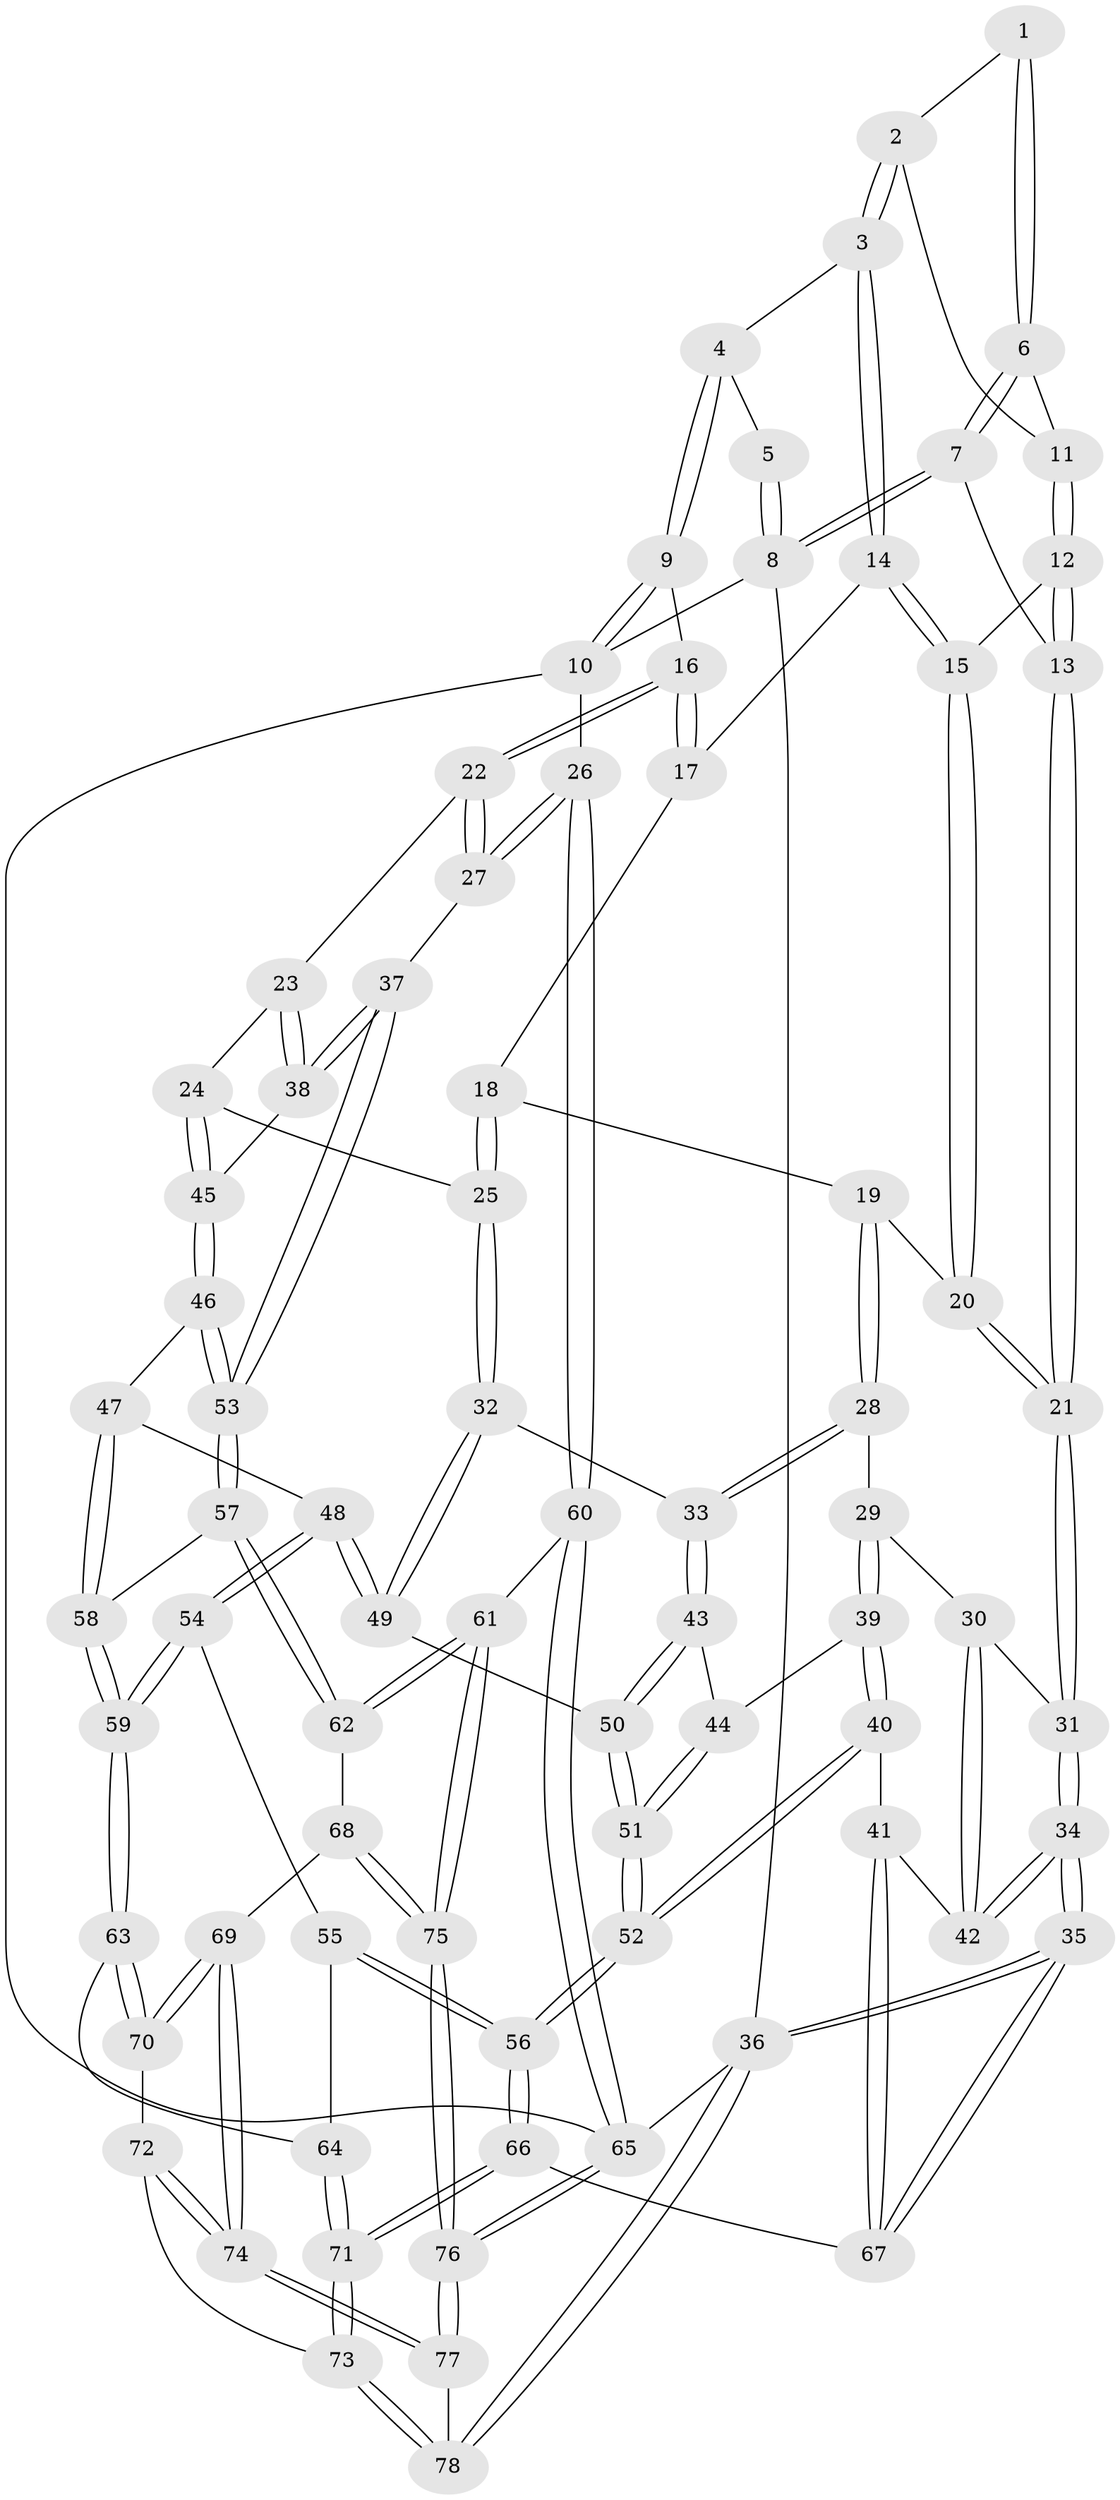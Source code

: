 // Generated by graph-tools (version 1.1) at 2025/03/03/09/25 03:03:20]
// undirected, 78 vertices, 192 edges
graph export_dot {
graph [start="1"]
  node [color=gray90,style=filled];
  1 [pos="+0.1687699427835502+0"];
  2 [pos="+0.2169577393086183+0.04861319325086095"];
  3 [pos="+0.4087146524513384+0.05176245429988718"];
  4 [pos="+0.4118602954390402+0"];
  5 [pos="+0.16490237954618245+0"];
  6 [pos="+0.14525726251133567+0.06789801145348318"];
  7 [pos="+0+0"];
  8 [pos="+0+0"];
  9 [pos="+1+0"];
  10 [pos="+1+0"];
  11 [pos="+0.16784938284757922+0.10153611336933052"];
  12 [pos="+0.17013712697876052+0.1500656854573464"];
  13 [pos="+0+0.0037924062694371574"];
  14 [pos="+0.41239118868135366+0.0726669109315923"];
  15 [pos="+0.1906910955155135+0.1877659284849259"];
  16 [pos="+0.737963330318837+0.1882940255621997"];
  17 [pos="+0.44148253517708563+0.11477425244333954"];
  18 [pos="+0.4049322342060538+0.26505233058253264"];
  19 [pos="+0.19007697862283615+0.34502025495793265"];
  20 [pos="+0.1697122902465494+0.3150558221839226"];
  21 [pos="+0+0.20435150818444484"];
  22 [pos="+0.7364164539693234+0.27050852075832177"];
  23 [pos="+0.6271828664492846+0.39825935418829156"];
  24 [pos="+0.5779193971936307+0.42134421986919174"];
  25 [pos="+0.5203660303270689+0.4226650386982272"];
  26 [pos="+1+0.5150407477320134"];
  27 [pos="+1+0.509447812608208"];
  28 [pos="+0.19578999357132784+0.408731218241296"];
  29 [pos="+0.19523390664021936+0.4101952264590565"];
  30 [pos="+0.08924065868291857+0.467362206113619"];
  31 [pos="+0+0.45470442740182404"];
  32 [pos="+0.4666974235283747+0.4628515368543605"];
  33 [pos="+0.4443376173802898+0.4696302117004606"];
  34 [pos="+0+0.7196348664330641"];
  35 [pos="+0+1"];
  36 [pos="+0+1"];
  37 [pos="+0.807471814597282+0.6279849760101238"];
  38 [pos="+0.7533837083887143+0.5706635770681019"];
  39 [pos="+0.20714985099749417+0.47822049133072164"];
  40 [pos="+0.16107565191620202+0.590319054090729"];
  41 [pos="+0.042369810470183414+0.6875947009373524"];
  42 [pos="+0.009270153538307194+0.6821861323150343"];
  43 [pos="+0.39852210135918603+0.5341418472612223"];
  44 [pos="+0.2792589901152745+0.567814472076093"];
  45 [pos="+0.5957301454211453+0.5889046169664137"];
  46 [pos="+0.594789017154719+0.6061037443640626"];
  47 [pos="+0.5835104919836868+0.6225801845753545"];
  48 [pos="+0.5106310998407424+0.650114313804947"];
  49 [pos="+0.48215559915823303+0.6108272035523901"];
  50 [pos="+0.3848158454215197+0.6292610261566658"];
  51 [pos="+0.31433147271942824+0.737380953456103"];
  52 [pos="+0.31412182120548177+0.7386515457377725"];
  53 [pos="+0.7811975268247054+0.6742534701685589"];
  54 [pos="+0.5058807486604157+0.6629071806535143"];
  55 [pos="+0.46815379961415454+0.709448111595313"];
  56 [pos="+0.315155483798697+0.7799524541014585"];
  57 [pos="+0.7779154567548369+0.6871917941300869"];
  58 [pos="+0.6318920809167217+0.7571764126723197"];
  59 [pos="+0.6216917272911839+0.7694438158249552"];
  60 [pos="+1+0.8497049501955456"];
  61 [pos="+0.9110696879924483+0.8617071303424738"];
  62 [pos="+0.8072846748325778+0.7617916046090805"];
  63 [pos="+0.6090361334874239+0.7938152365008949"];
  64 [pos="+0.5799886361173824+0.7876502655917106"];
  65 [pos="+1+1"];
  66 [pos="+0.3002007502971289+0.8200360298783096"];
  67 [pos="+0.21725417808886785+0.8038584113209044"];
  68 [pos="+0.7035852760186554+0.8907115999708655"];
  69 [pos="+0.6336153316063952+0.844194284933617"];
  70 [pos="+0.610975805694191+0.8112846083592535"];
  71 [pos="+0.3083623824138493+0.8390947059781848"];
  72 [pos="+0.5386418237351385+0.8724189015056953"];
  73 [pos="+0.3159681808940664+0.8686575649201543"];
  74 [pos="+0.5578754325437263+1"];
  75 [pos="+0.7612235041822013+1"];
  76 [pos="+0.7061031482642549+1"];
  77 [pos="+0.5307524230008756+1"];
  78 [pos="+0.3327441601573424+1"];
  1 -- 2;
  1 -- 6;
  1 -- 6;
  2 -- 3;
  2 -- 3;
  2 -- 11;
  3 -- 4;
  3 -- 14;
  3 -- 14;
  4 -- 5;
  4 -- 9;
  4 -- 9;
  5 -- 8;
  5 -- 8;
  6 -- 7;
  6 -- 7;
  6 -- 11;
  7 -- 8;
  7 -- 8;
  7 -- 13;
  8 -- 10;
  8 -- 36;
  9 -- 10;
  9 -- 10;
  9 -- 16;
  10 -- 26;
  10 -- 65;
  11 -- 12;
  11 -- 12;
  12 -- 13;
  12 -- 13;
  12 -- 15;
  13 -- 21;
  13 -- 21;
  14 -- 15;
  14 -- 15;
  14 -- 17;
  15 -- 20;
  15 -- 20;
  16 -- 17;
  16 -- 17;
  16 -- 22;
  16 -- 22;
  17 -- 18;
  18 -- 19;
  18 -- 25;
  18 -- 25;
  19 -- 20;
  19 -- 28;
  19 -- 28;
  20 -- 21;
  20 -- 21;
  21 -- 31;
  21 -- 31;
  22 -- 23;
  22 -- 27;
  22 -- 27;
  23 -- 24;
  23 -- 38;
  23 -- 38;
  24 -- 25;
  24 -- 45;
  24 -- 45;
  25 -- 32;
  25 -- 32;
  26 -- 27;
  26 -- 27;
  26 -- 60;
  26 -- 60;
  27 -- 37;
  28 -- 29;
  28 -- 33;
  28 -- 33;
  29 -- 30;
  29 -- 39;
  29 -- 39;
  30 -- 31;
  30 -- 42;
  30 -- 42;
  31 -- 34;
  31 -- 34;
  32 -- 33;
  32 -- 49;
  32 -- 49;
  33 -- 43;
  33 -- 43;
  34 -- 35;
  34 -- 35;
  34 -- 42;
  34 -- 42;
  35 -- 36;
  35 -- 36;
  35 -- 67;
  35 -- 67;
  36 -- 78;
  36 -- 78;
  36 -- 65;
  37 -- 38;
  37 -- 38;
  37 -- 53;
  37 -- 53;
  38 -- 45;
  39 -- 40;
  39 -- 40;
  39 -- 44;
  40 -- 41;
  40 -- 52;
  40 -- 52;
  41 -- 42;
  41 -- 67;
  41 -- 67;
  43 -- 44;
  43 -- 50;
  43 -- 50;
  44 -- 51;
  44 -- 51;
  45 -- 46;
  45 -- 46;
  46 -- 47;
  46 -- 53;
  46 -- 53;
  47 -- 48;
  47 -- 58;
  47 -- 58;
  48 -- 49;
  48 -- 49;
  48 -- 54;
  48 -- 54;
  49 -- 50;
  50 -- 51;
  50 -- 51;
  51 -- 52;
  51 -- 52;
  52 -- 56;
  52 -- 56;
  53 -- 57;
  53 -- 57;
  54 -- 55;
  54 -- 59;
  54 -- 59;
  55 -- 56;
  55 -- 56;
  55 -- 64;
  56 -- 66;
  56 -- 66;
  57 -- 58;
  57 -- 62;
  57 -- 62;
  58 -- 59;
  58 -- 59;
  59 -- 63;
  59 -- 63;
  60 -- 61;
  60 -- 65;
  60 -- 65;
  61 -- 62;
  61 -- 62;
  61 -- 75;
  61 -- 75;
  62 -- 68;
  63 -- 64;
  63 -- 70;
  63 -- 70;
  64 -- 71;
  64 -- 71;
  65 -- 76;
  65 -- 76;
  66 -- 67;
  66 -- 71;
  66 -- 71;
  68 -- 69;
  68 -- 75;
  68 -- 75;
  69 -- 70;
  69 -- 70;
  69 -- 74;
  69 -- 74;
  70 -- 72;
  71 -- 73;
  71 -- 73;
  72 -- 73;
  72 -- 74;
  72 -- 74;
  73 -- 78;
  73 -- 78;
  74 -- 77;
  74 -- 77;
  75 -- 76;
  75 -- 76;
  76 -- 77;
  76 -- 77;
  77 -- 78;
}
